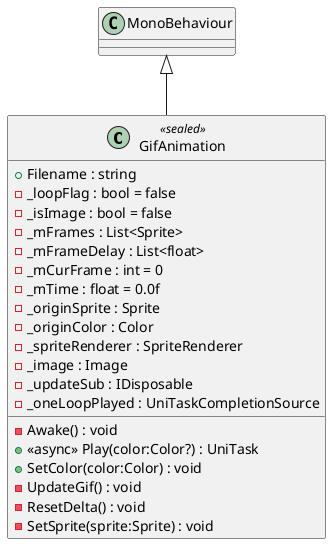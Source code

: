 @startuml
class GifAnimation <<sealed>> {
    + Filename : string
    - _loopFlag : bool = false
    - _isImage : bool = false
    - _mFrames : List<Sprite>
    - _mFrameDelay : List<float>
    - _mCurFrame : int = 0
    - _mTime : float = 0.0f
    - _originSprite : Sprite
    - _originColor : Color
    - _spriteRenderer : SpriteRenderer
    - _image : Image
    - _updateSub : IDisposable
    - _oneLoopPlayed : UniTaskCompletionSource
    - Awake() : void
    + <<async>> Play(color:Color?) : UniTask
    + SetColor(color:Color) : void
    - UpdateGif() : void
    - ResetDelta() : void
    - SetSprite(sprite:Sprite) : void
}
MonoBehaviour <|-- GifAnimation
@enduml
